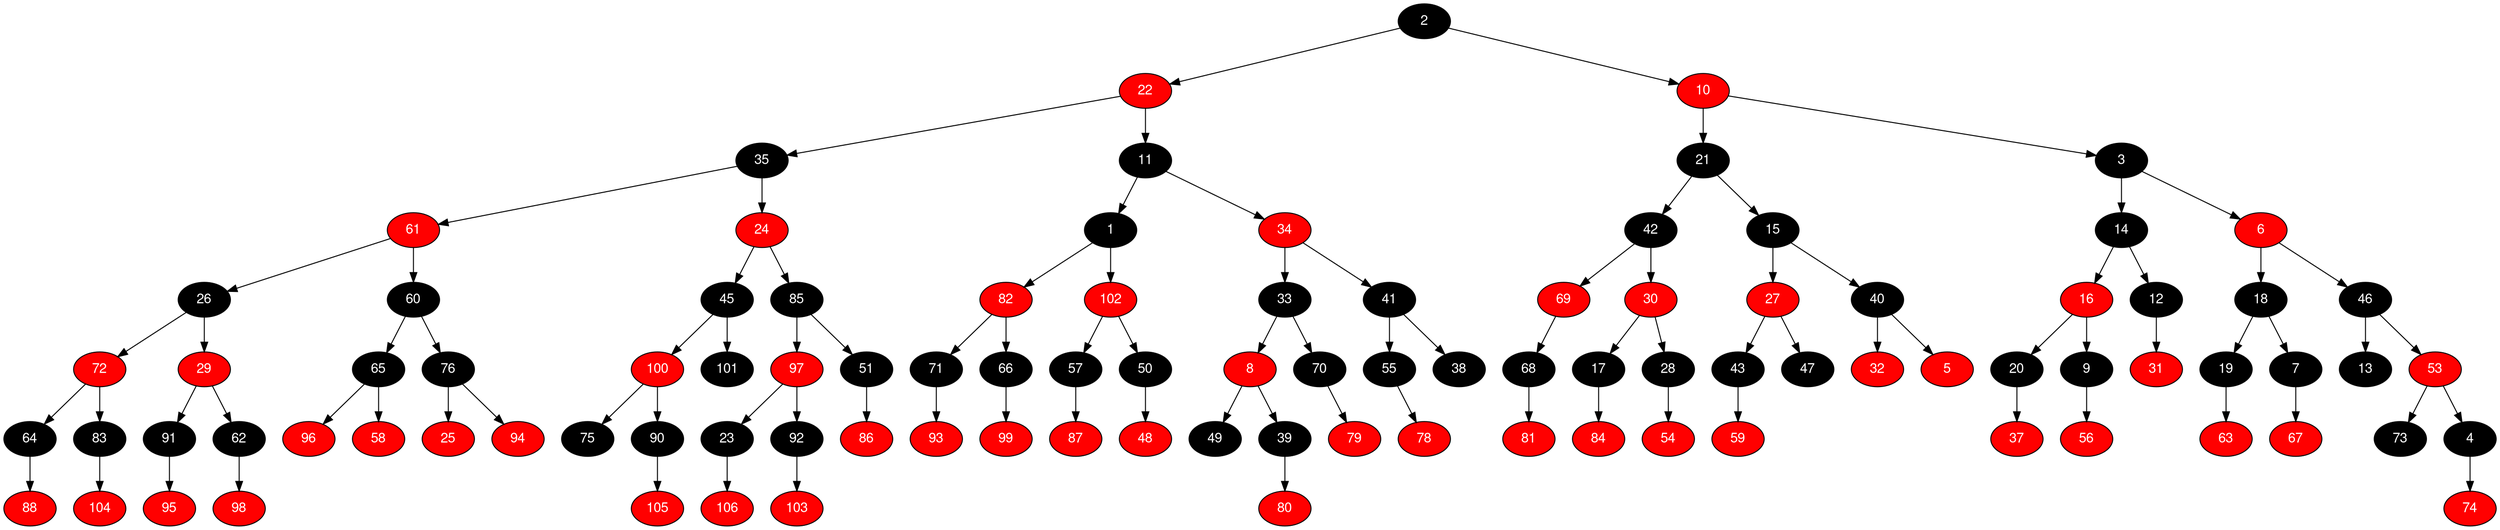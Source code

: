 digraph RB_Teste {
	node [fontname="Helvetica,Arial,sans-serif" style="filled"]
	edge [fontname="Helvetica,Arial,sans-serif" color="black"]

	{
		node [fillcolor=" black" fontcolor=" white"] 2 
		node [fillcolor=" red" fontcolor=" white"] 22 
		node [fillcolor=" black" fontcolor=" white"] 35 
		node [fillcolor=" red" fontcolor=" white"] 61 
		node [fillcolor=" black" fontcolor=" white"] 26 
		node [fillcolor=" red" fontcolor=" white"] 72 
		node [fillcolor=" black" fontcolor=" white"] 64 
		node [fillcolor=" red" fontcolor=" white"] 88 
		node [fillcolor=" black" fontcolor=" white"] 83 
		node [fillcolor=" red" fontcolor=" white"] 104 
		node [fillcolor=" red" fontcolor=" white"] 29 
		node [fillcolor=" black" fontcolor=" white"] 91 
		node [fillcolor=" red" fontcolor=" white"] 95 
		node [fillcolor=" black" fontcolor=" white"] 62 
		node [fillcolor=" red" fontcolor=" white"] 98 
		node [fillcolor=" black" fontcolor=" white"] 60 
		node [fillcolor=" black" fontcolor=" white"] 65 
		node [fillcolor=" red" fontcolor=" white"] 96 
		node [fillcolor=" red" fontcolor=" white"] 58 
		node [fillcolor=" black" fontcolor=" white"] 76 
		node [fillcolor=" red" fontcolor=" white"] 25 
		node [fillcolor=" red" fontcolor=" white"] 94 
		node [fillcolor=" red" fontcolor=" white"] 24 
		node [fillcolor=" black" fontcolor=" white"] 45 
		node [fillcolor=" red" fontcolor=" white"] 100 
		node [fillcolor=" black" fontcolor=" white"] 75 
		node [fillcolor=" black" fontcolor=" white"] 90 
		node [fillcolor=" red" fontcolor=" white"] 105 
		node [fillcolor=" black" fontcolor=" white"] 101 
		node [fillcolor=" black" fontcolor=" white"] 85 
		node [fillcolor=" red" fontcolor=" white"] 97 
		node [fillcolor=" black" fontcolor=" white"] 23 
		node [fillcolor=" red" fontcolor=" white"] 106 
		node [fillcolor=" black" fontcolor=" white"] 92 
		node [fillcolor=" red" fontcolor=" white"] 103 
		node [fillcolor=" black" fontcolor=" white"] 51 
		node [fillcolor=" red" fontcolor=" white"] 86 
		node [fillcolor=" black" fontcolor=" white"] 11 
		node [fillcolor=" black" fontcolor=" white"] 1 
		node [fillcolor=" red" fontcolor=" white"] 82 
		node [fillcolor=" black" fontcolor=" white"] 71 
		node [fillcolor=" red" fontcolor=" white"] 93 
		node [fillcolor=" black" fontcolor=" white"] 66 
		node [fillcolor=" red" fontcolor=" white"] 99 
		node [fillcolor=" red" fontcolor=" white"] 102 
		node [fillcolor=" black" fontcolor=" white"] 57 
		node [fillcolor=" red" fontcolor=" white"] 87 
		node [fillcolor=" black" fontcolor=" white"] 50 
		node [fillcolor=" red" fontcolor=" white"] 48 
		node [fillcolor=" red" fontcolor=" white"] 34 
		node [fillcolor=" black" fontcolor=" white"] 33 
		node [fillcolor=" red" fontcolor=" white"] 8 
		node [fillcolor=" black" fontcolor=" white"] 49 
		node [fillcolor=" black" fontcolor=" white"] 39 
		node [fillcolor=" red" fontcolor=" white"] 80 
		node [fillcolor=" black" fontcolor=" white"] 70 
		node [fillcolor=" red" fontcolor=" white"] 79 
		node [fillcolor=" black" fontcolor=" white"] 41 
		node [fillcolor=" black" fontcolor=" white"] 55 
		node [fillcolor=" red" fontcolor=" white"] 78 
		node [fillcolor=" black" fontcolor=" white"] 38 
		node [fillcolor=" red" fontcolor=" white"] 10 
		node [fillcolor=" black" fontcolor=" white"] 21 
		node [fillcolor=" black" fontcolor=" white"] 42 
		node [fillcolor=" red" fontcolor=" white"] 69 
		node [fillcolor=" black" fontcolor=" white"] 68 
		node [fillcolor=" red" fontcolor=" white"] 81 
		node [fillcolor=" red" fontcolor=" white"] 30 
		node [fillcolor=" black" fontcolor=" white"] 17 
		node [fillcolor=" red" fontcolor=" white"] 84 
		node [fillcolor=" black" fontcolor=" white"] 28 
		node [fillcolor=" red" fontcolor=" white"] 54 
		node [fillcolor=" black" fontcolor=" white"] 15 
		node [fillcolor=" red" fontcolor=" white"] 27 
		node [fillcolor=" black" fontcolor=" white"] 43 
		node [fillcolor=" red" fontcolor=" white"] 59 
		node [fillcolor=" black" fontcolor=" white"] 47 
		node [fillcolor=" black" fontcolor=" white"] 40 
		node [fillcolor=" red" fontcolor=" white"] 32 
		node [fillcolor=" red" fontcolor=" white"] 5 
		node [fillcolor=" black" fontcolor=" white"] 3 
		node [fillcolor=" black" fontcolor=" white"] 14 
		node [fillcolor=" red" fontcolor=" white"] 16 
		node [fillcolor=" black" fontcolor=" white"] 20 
		node [fillcolor=" red" fontcolor=" white"] 37 
		node [fillcolor=" black" fontcolor=" white"] 9 
		node [fillcolor=" red" fontcolor=" white"] 56 
		node [fillcolor=" black" fontcolor=" white"] 12 
		node [fillcolor=" red" fontcolor=" white"] 31 
		node [fillcolor=" red" fontcolor=" white"] 6 
		node [fillcolor=" black" fontcolor=" white"] 18 
		node [fillcolor=" black" fontcolor=" white"] 19 
		node [fillcolor=" red" fontcolor=" white"] 63 
		node [fillcolor=" black" fontcolor=" white"] 7 
		node [fillcolor=" red" fontcolor=" white"] 67 
		node [fillcolor=" black" fontcolor=" white"] 46 
		node [fillcolor=" black" fontcolor=" white"] 13 
		node [fillcolor=" red" fontcolor=" white"] 53 
		node [fillcolor=" black" fontcolor=" white"] 73 
		node [fillcolor=" black" fontcolor=" white"] 4 
		node [fillcolor=" red" fontcolor=" white"] 74 
	}

	2 -> 22 
	2 -> 10 
	22 -> 35 
	22 -> 11 
	35 -> 61 
	35 -> 24 
	61 -> 26 
	61 -> 60 
	26 -> 72 
	26 -> 29 
	72 -> 64 
	72 -> 83 
	64 -> 88 
	83 -> 104 
	29 -> 91 
	29 -> 62 
	91 -> 95 
	62 -> 98 
	60 -> 65 
	60 -> 76 
	65 -> 96 
	65 -> 58 
	76 -> 25 
	76 -> 94 
	24 -> 45 
	24 -> 85 
	45 -> 100 
	45 -> 101 
	100 -> 75 
	100 -> 90 
	90 -> 105 
	85 -> 97 
	85 -> 51 
	97 -> 23 
	97 -> 92 
	23 -> 106 
	92 -> 103 
	51 -> 86 
	11 -> 1 
	11 -> 34 
	1 -> 82 
	1 -> 102 
	82 -> 71 
	82 -> 66 
	71 -> 93 
	66 -> 99 
	102 -> 57 
	102 -> 50 
	57 -> 87 
	50 -> 48 
	34 -> 33 
	34 -> 41 
	33 -> 8 
	33 -> 70 
	8 -> 49 
	8 -> 39 
	39 -> 80 
	70 -> 79 
	41 -> 55 
	41 -> 38 
	55 -> 78 
	10 -> 21 
	10 -> 3 
	21 -> 42 
	21 -> 15 
	42 -> 69 
	42 -> 30 
	69 -> 68 
	68 -> 81 
	30 -> 17 
	30 -> 28 
	17 -> 84 
	28 -> 54 
	15 -> 27 
	15 -> 40 
	27 -> 43 
	27 -> 47 
	43 -> 59 
	40 -> 32 
	40 -> 5 
	3 -> 14 
	3 -> 6 
	14 -> 16 
	14 -> 12 
	16 -> 20 
	16 -> 9 
	20 -> 37 
	9 -> 56 
	12 -> 31 
	6 -> 18 
	6 -> 46 
	18 -> 19 
	18 -> 7 
	19 -> 63 
	7 -> 67 
	46 -> 13 
	46 -> 53 
	53 -> 73 
	53 -> 4 
	4 -> 74 
}
